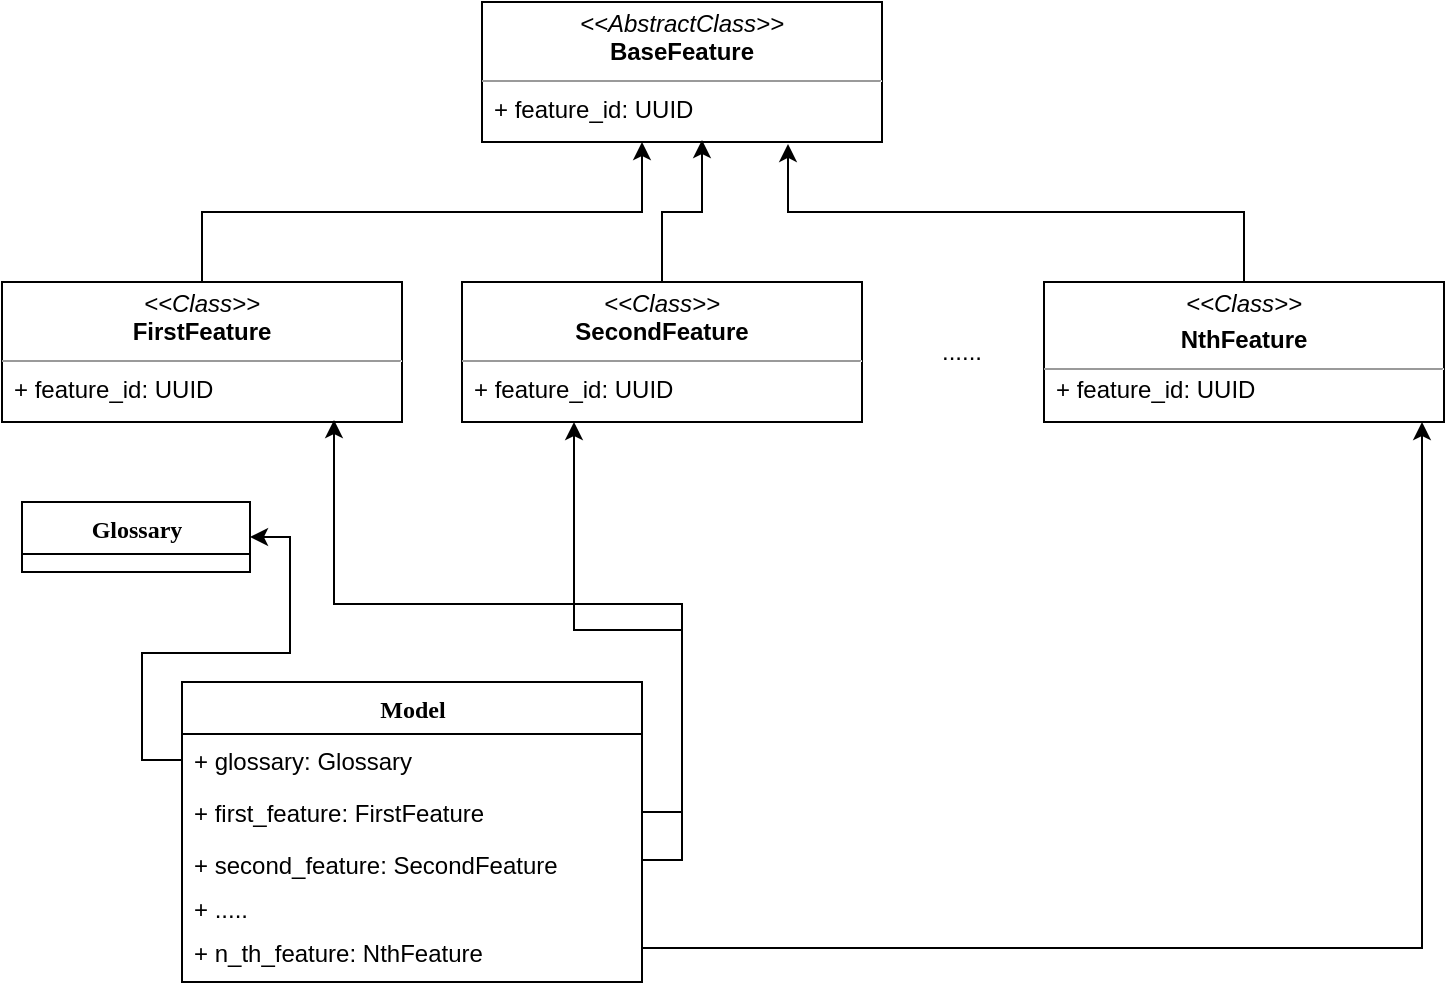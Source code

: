 <mxfile version="17.2.4" type="device"><diagram id="sNvvja3pMpfRMIOx0DTQ" name="Страница 1"><mxGraphModel dx="1018" dy="741" grid="1" gridSize="10" guides="1" tooltips="1" connect="1" arrows="1" fold="1" page="1" pageScale="1" pageWidth="827" pageHeight="1169" math="0" shadow="0"><root><mxCell id="0"/><mxCell id="1" parent="0"/><mxCell id="qzwff1VxSf8DCvWkp-t--19" value="" style="group" vertex="1" connectable="0" parent="1"><mxGeometry x="250" y="70" width="200" height="70" as="geometry"/></mxCell><mxCell id="qzwff1VxSf8DCvWkp-t--13" value="&lt;p style=&quot;margin: 0px ; margin-top: 4px ; text-align: center&quot;&gt;&lt;i&gt;&amp;lt;&amp;lt;AbstractClass&amp;gt;&amp;gt;&lt;/i&gt;&lt;br&gt;&lt;b&gt;BaseFeature&lt;/b&gt;&lt;br&gt;&lt;/p&gt;&lt;hr size=&quot;1&quot;&gt;&lt;p style=&quot;margin: 0px ; margin-left: 4px&quot;&gt;&lt;br&gt;&lt;/p&gt;" style="verticalAlign=top;align=left;overflow=fill;fontSize=12;fontFamily=Helvetica;html=1;rounded=0;shadow=0;comic=0;labelBackgroundColor=none;strokeWidth=1" vertex="1" parent="qzwff1VxSf8DCvWkp-t--19"><mxGeometry width="200" height="70" as="geometry"/></mxCell><mxCell id="qzwff1VxSf8DCvWkp-t--18" value="+ feature_id: UUID" style="text;html=1;strokeColor=none;fillColor=none;align=left;verticalAlign=top;spacingLeft=4;spacingRight=4;whiteSpace=wrap;overflow=hidden;rotatable=0;points=[[0,0.5],[1,0.5]];portConstraint=eastwest;" vertex="1" parent="qzwff1VxSf8DCvWkp-t--19"><mxGeometry y="40" width="200" height="30" as="geometry"/></mxCell><mxCell id="qzwff1VxSf8DCvWkp-t--20" value="Model" style="swimlane;html=1;fontStyle=1;align=center;verticalAlign=top;childLayout=stackLayout;horizontal=1;startSize=26;horizontalStack=0;resizeParent=1;resizeLast=0;collapsible=1;marginBottom=0;swimlaneFillColor=#ffffff;rounded=0;shadow=0;comic=0;labelBackgroundColor=none;strokeWidth=1;fillColor=none;fontFamily=Verdana;fontSize=12" vertex="1" parent="1"><mxGeometry x="100" y="410" width="230" height="150" as="geometry"/></mxCell><mxCell id="qzwff1VxSf8DCvWkp-t--21" value="+ glossary: Glossary" style="text;html=1;strokeColor=none;fillColor=none;align=left;verticalAlign=top;spacingLeft=4;spacingRight=4;whiteSpace=wrap;overflow=hidden;rotatable=0;points=[[0,0.5],[1,0.5]];portConstraint=eastwest;" vertex="1" parent="qzwff1VxSf8DCvWkp-t--20"><mxGeometry y="26" width="230" height="26" as="geometry"/></mxCell><mxCell id="qzwff1VxSf8DCvWkp-t--22" value="+ first_feature: FirstFeature" style="text;html=1;strokeColor=none;fillColor=none;align=left;verticalAlign=top;spacingLeft=4;spacingRight=4;whiteSpace=wrap;overflow=hidden;rotatable=0;points=[[0,0.5],[1,0.5]];portConstraint=eastwest;" vertex="1" parent="qzwff1VxSf8DCvWkp-t--20"><mxGeometry y="52" width="230" height="26" as="geometry"/></mxCell><mxCell id="qzwff1VxSf8DCvWkp-t--23" value="+ second_feature: SecondFeature" style="text;html=1;strokeColor=none;fillColor=none;align=left;verticalAlign=top;spacingLeft=4;spacingRight=4;whiteSpace=wrap;overflow=hidden;rotatable=0;points=[[0,0.5],[1,0.5]];portConstraint=eastwest;" vertex="1" parent="qzwff1VxSf8DCvWkp-t--20"><mxGeometry y="78" width="230" height="22" as="geometry"/></mxCell><mxCell id="qzwff1VxSf8DCvWkp-t--24" value="+ ....." style="text;html=1;strokeColor=none;fillColor=none;align=left;verticalAlign=top;spacingLeft=4;spacingRight=4;whiteSpace=wrap;overflow=hidden;rotatable=0;points=[[0,0.5],[1,0.5]];portConstraint=eastwest;" vertex="1" parent="qzwff1VxSf8DCvWkp-t--20"><mxGeometry y="100" width="230" height="22" as="geometry"/></mxCell><mxCell id="qzwff1VxSf8DCvWkp-t--25" value="+ n_th_feature: NthFeature" style="text;html=1;strokeColor=none;fillColor=none;align=left;verticalAlign=top;spacingLeft=4;spacingRight=4;whiteSpace=wrap;overflow=hidden;rotatable=0;points=[[0,0.5],[1,0.5]];portConstraint=eastwest;" vertex="1" parent="qzwff1VxSf8DCvWkp-t--20"><mxGeometry y="122" width="230" height="22" as="geometry"/></mxCell><mxCell id="qzwff1VxSf8DCvWkp-t--26" value="Glossary" style="swimlane;html=1;fontStyle=1;align=center;verticalAlign=top;childLayout=stackLayout;horizontal=1;startSize=26;horizontalStack=0;resizeParent=1;resizeLast=0;collapsible=1;marginBottom=0;swimlaneFillColor=#ffffff;rounded=0;shadow=0;comic=0;labelBackgroundColor=none;strokeWidth=1;fillColor=none;fontFamily=Verdana;fontSize=12" vertex="1" parent="1"><mxGeometry x="20" y="320" width="114" height="35" as="geometry"/></mxCell><mxCell id="qzwff1VxSf8DCvWkp-t--32" value="" style="group" vertex="1" connectable="0" parent="1"><mxGeometry x="10" y="210" width="200" height="70" as="geometry"/></mxCell><mxCell id="qzwff1VxSf8DCvWkp-t--33" value="&lt;p style=&quot;margin: 0px ; margin-top: 4px ; text-align: center&quot;&gt;&lt;i&gt;&amp;lt;&amp;lt;Class&amp;gt;&amp;gt;&lt;/i&gt;&lt;br&gt;&lt;b&gt;FirstFeature&lt;/b&gt;&lt;br&gt;&lt;/p&gt;&lt;hr size=&quot;1&quot;&gt;&lt;p style=&quot;margin: 0px ; margin-left: 4px&quot;&gt;&lt;br&gt;&lt;/p&gt;" style="verticalAlign=top;align=left;overflow=fill;fontSize=12;fontFamily=Helvetica;html=1;rounded=0;shadow=0;comic=0;labelBackgroundColor=none;strokeWidth=1" vertex="1" parent="qzwff1VxSf8DCvWkp-t--32"><mxGeometry width="200" height="70" as="geometry"/></mxCell><mxCell id="qzwff1VxSf8DCvWkp-t--34" value="+ feature_id: UUID" style="text;html=1;strokeColor=none;fillColor=none;align=left;verticalAlign=top;spacingLeft=4;spacingRight=4;whiteSpace=wrap;overflow=hidden;rotatable=0;points=[[0,0.5],[1,0.5]];portConstraint=eastwest;" vertex="1" parent="qzwff1VxSf8DCvWkp-t--32"><mxGeometry y="40" width="200" height="30" as="geometry"/></mxCell><mxCell id="qzwff1VxSf8DCvWkp-t--35" value="" style="group" vertex="1" connectable="0" parent="1"><mxGeometry x="240" y="210" width="200" height="70" as="geometry"/></mxCell><mxCell id="qzwff1VxSf8DCvWkp-t--36" value="&lt;p style=&quot;margin: 0px ; margin-top: 4px ; text-align: center&quot;&gt;&lt;i&gt;&amp;lt;&amp;lt;Class&amp;gt;&amp;gt;&lt;/i&gt;&lt;br&gt;&lt;b&gt;SecondFeature&lt;/b&gt;&lt;br&gt;&lt;/p&gt;&lt;hr size=&quot;1&quot;&gt;&lt;p style=&quot;margin: 0px ; margin-left: 4px&quot;&gt;&lt;br&gt;&lt;/p&gt;" style="verticalAlign=top;align=left;overflow=fill;fontSize=12;fontFamily=Helvetica;html=1;rounded=0;shadow=0;comic=0;labelBackgroundColor=none;strokeWidth=1" vertex="1" parent="qzwff1VxSf8DCvWkp-t--35"><mxGeometry width="200" height="70" as="geometry"/></mxCell><mxCell id="qzwff1VxSf8DCvWkp-t--37" value="+ feature_id: UUID" style="text;html=1;strokeColor=none;fillColor=none;align=left;verticalAlign=top;spacingLeft=4;spacingRight=4;whiteSpace=wrap;overflow=hidden;rotatable=0;points=[[0,0.5],[1,0.5]];portConstraint=eastwest;" vertex="1" parent="qzwff1VxSf8DCvWkp-t--35"><mxGeometry y="40" width="200" height="30" as="geometry"/></mxCell><mxCell id="qzwff1VxSf8DCvWkp-t--38" value="" style="group" vertex="1" connectable="0" parent="1"><mxGeometry x="531" y="210" width="200" height="70" as="geometry"/></mxCell><mxCell id="qzwff1VxSf8DCvWkp-t--39" value="&lt;p style=&quot;margin: 0px ; margin-top: 4px ; text-align: center&quot;&gt;&lt;i&gt;&amp;lt;&amp;lt;Class&amp;gt;&amp;gt;&lt;/i&gt;&lt;/p&gt;&lt;p style=&quot;margin: 0px ; margin-top: 4px ; text-align: center&quot;&gt;&lt;b&gt;NthFeature&lt;/b&gt;&lt;br&gt;&lt;/p&gt;&lt;hr size=&quot;1&quot;&gt;&lt;p style=&quot;margin: 0px ; margin-left: 4px&quot;&gt;&lt;br&gt;&lt;/p&gt;" style="verticalAlign=top;align=left;overflow=fill;fontSize=12;fontFamily=Helvetica;html=1;rounded=0;shadow=0;comic=0;labelBackgroundColor=none;strokeWidth=1" vertex="1" parent="qzwff1VxSf8DCvWkp-t--38"><mxGeometry width="200" height="70" as="geometry"/></mxCell><mxCell id="qzwff1VxSf8DCvWkp-t--40" value="+ feature_id: UUID" style="text;html=1;strokeColor=none;fillColor=none;align=left;verticalAlign=top;spacingLeft=4;spacingRight=4;whiteSpace=wrap;overflow=hidden;rotatable=0;points=[[0,0.5],[1,0.5]];portConstraint=eastwest;" vertex="1" parent="qzwff1VxSf8DCvWkp-t--38"><mxGeometry y="40" width="200" height="30" as="geometry"/></mxCell><mxCell id="qzwff1VxSf8DCvWkp-t--42" value="......" style="text;html=1;strokeColor=none;fillColor=none;align=center;verticalAlign=middle;whiteSpace=wrap;rounded=0;" vertex="1" parent="1"><mxGeometry x="460" y="230" width="60" height="30" as="geometry"/></mxCell><mxCell id="qzwff1VxSf8DCvWkp-t--43" style="edgeStyle=orthogonalEdgeStyle;rounded=0;orthogonalLoop=1;jettySize=auto;html=1;exitX=0.5;exitY=0;exitDx=0;exitDy=0;entryX=0.4;entryY=1;entryDx=0;entryDy=0;entryPerimeter=0;" edge="1" parent="1" source="qzwff1VxSf8DCvWkp-t--33" target="qzwff1VxSf8DCvWkp-t--18"><mxGeometry relative="1" as="geometry"/></mxCell><mxCell id="qzwff1VxSf8DCvWkp-t--44" style="edgeStyle=orthogonalEdgeStyle;rounded=0;orthogonalLoop=1;jettySize=auto;html=1;exitX=0.5;exitY=0;exitDx=0;exitDy=0;entryX=0.55;entryY=0.967;entryDx=0;entryDy=0;entryPerimeter=0;" edge="1" parent="1" source="qzwff1VxSf8DCvWkp-t--36" target="qzwff1VxSf8DCvWkp-t--18"><mxGeometry relative="1" as="geometry"/></mxCell><mxCell id="qzwff1VxSf8DCvWkp-t--45" style="edgeStyle=orthogonalEdgeStyle;rounded=0;orthogonalLoop=1;jettySize=auto;html=1;exitX=0.5;exitY=0;exitDx=0;exitDy=0;entryX=0.765;entryY=1.033;entryDx=0;entryDy=0;entryPerimeter=0;" edge="1" parent="1" source="qzwff1VxSf8DCvWkp-t--39" target="qzwff1VxSf8DCvWkp-t--18"><mxGeometry relative="1" as="geometry"/></mxCell><mxCell id="qzwff1VxSf8DCvWkp-t--50" style="edgeStyle=orthogonalEdgeStyle;rounded=0;orthogonalLoop=1;jettySize=auto;html=1;exitX=1;exitY=0.5;exitDx=0;exitDy=0;entryX=0.945;entryY=1;entryDx=0;entryDy=0;entryPerimeter=0;" edge="1" parent="1" source="qzwff1VxSf8DCvWkp-t--25" target="qzwff1VxSf8DCvWkp-t--40"><mxGeometry relative="1" as="geometry"/></mxCell><mxCell id="qzwff1VxSf8DCvWkp-t--52" style="edgeStyle=orthogonalEdgeStyle;rounded=0;orthogonalLoop=1;jettySize=auto;html=1;exitX=0;exitY=0.5;exitDx=0;exitDy=0;entryX=1;entryY=0.5;entryDx=0;entryDy=0;" edge="1" parent="1" source="qzwff1VxSf8DCvWkp-t--21" target="qzwff1VxSf8DCvWkp-t--26"><mxGeometry relative="1" as="geometry"/></mxCell><mxCell id="qzwff1VxSf8DCvWkp-t--53" style="edgeStyle=orthogonalEdgeStyle;rounded=0;orthogonalLoop=1;jettySize=auto;html=1;exitX=1;exitY=0.5;exitDx=0;exitDy=0;entryX=0.83;entryY=0.967;entryDx=0;entryDy=0;entryPerimeter=0;" edge="1" parent="1" source="qzwff1VxSf8DCvWkp-t--22" target="qzwff1VxSf8DCvWkp-t--34"><mxGeometry relative="1" as="geometry"/></mxCell><mxCell id="qzwff1VxSf8DCvWkp-t--54" style="edgeStyle=orthogonalEdgeStyle;rounded=0;orthogonalLoop=1;jettySize=auto;html=1;exitX=1;exitY=0.5;exitDx=0;exitDy=0;entryX=0.28;entryY=1;entryDx=0;entryDy=0;entryPerimeter=0;" edge="1" parent="1" source="qzwff1VxSf8DCvWkp-t--23" target="qzwff1VxSf8DCvWkp-t--37"><mxGeometry relative="1" as="geometry"/></mxCell></root></mxGraphModel></diagram></mxfile>